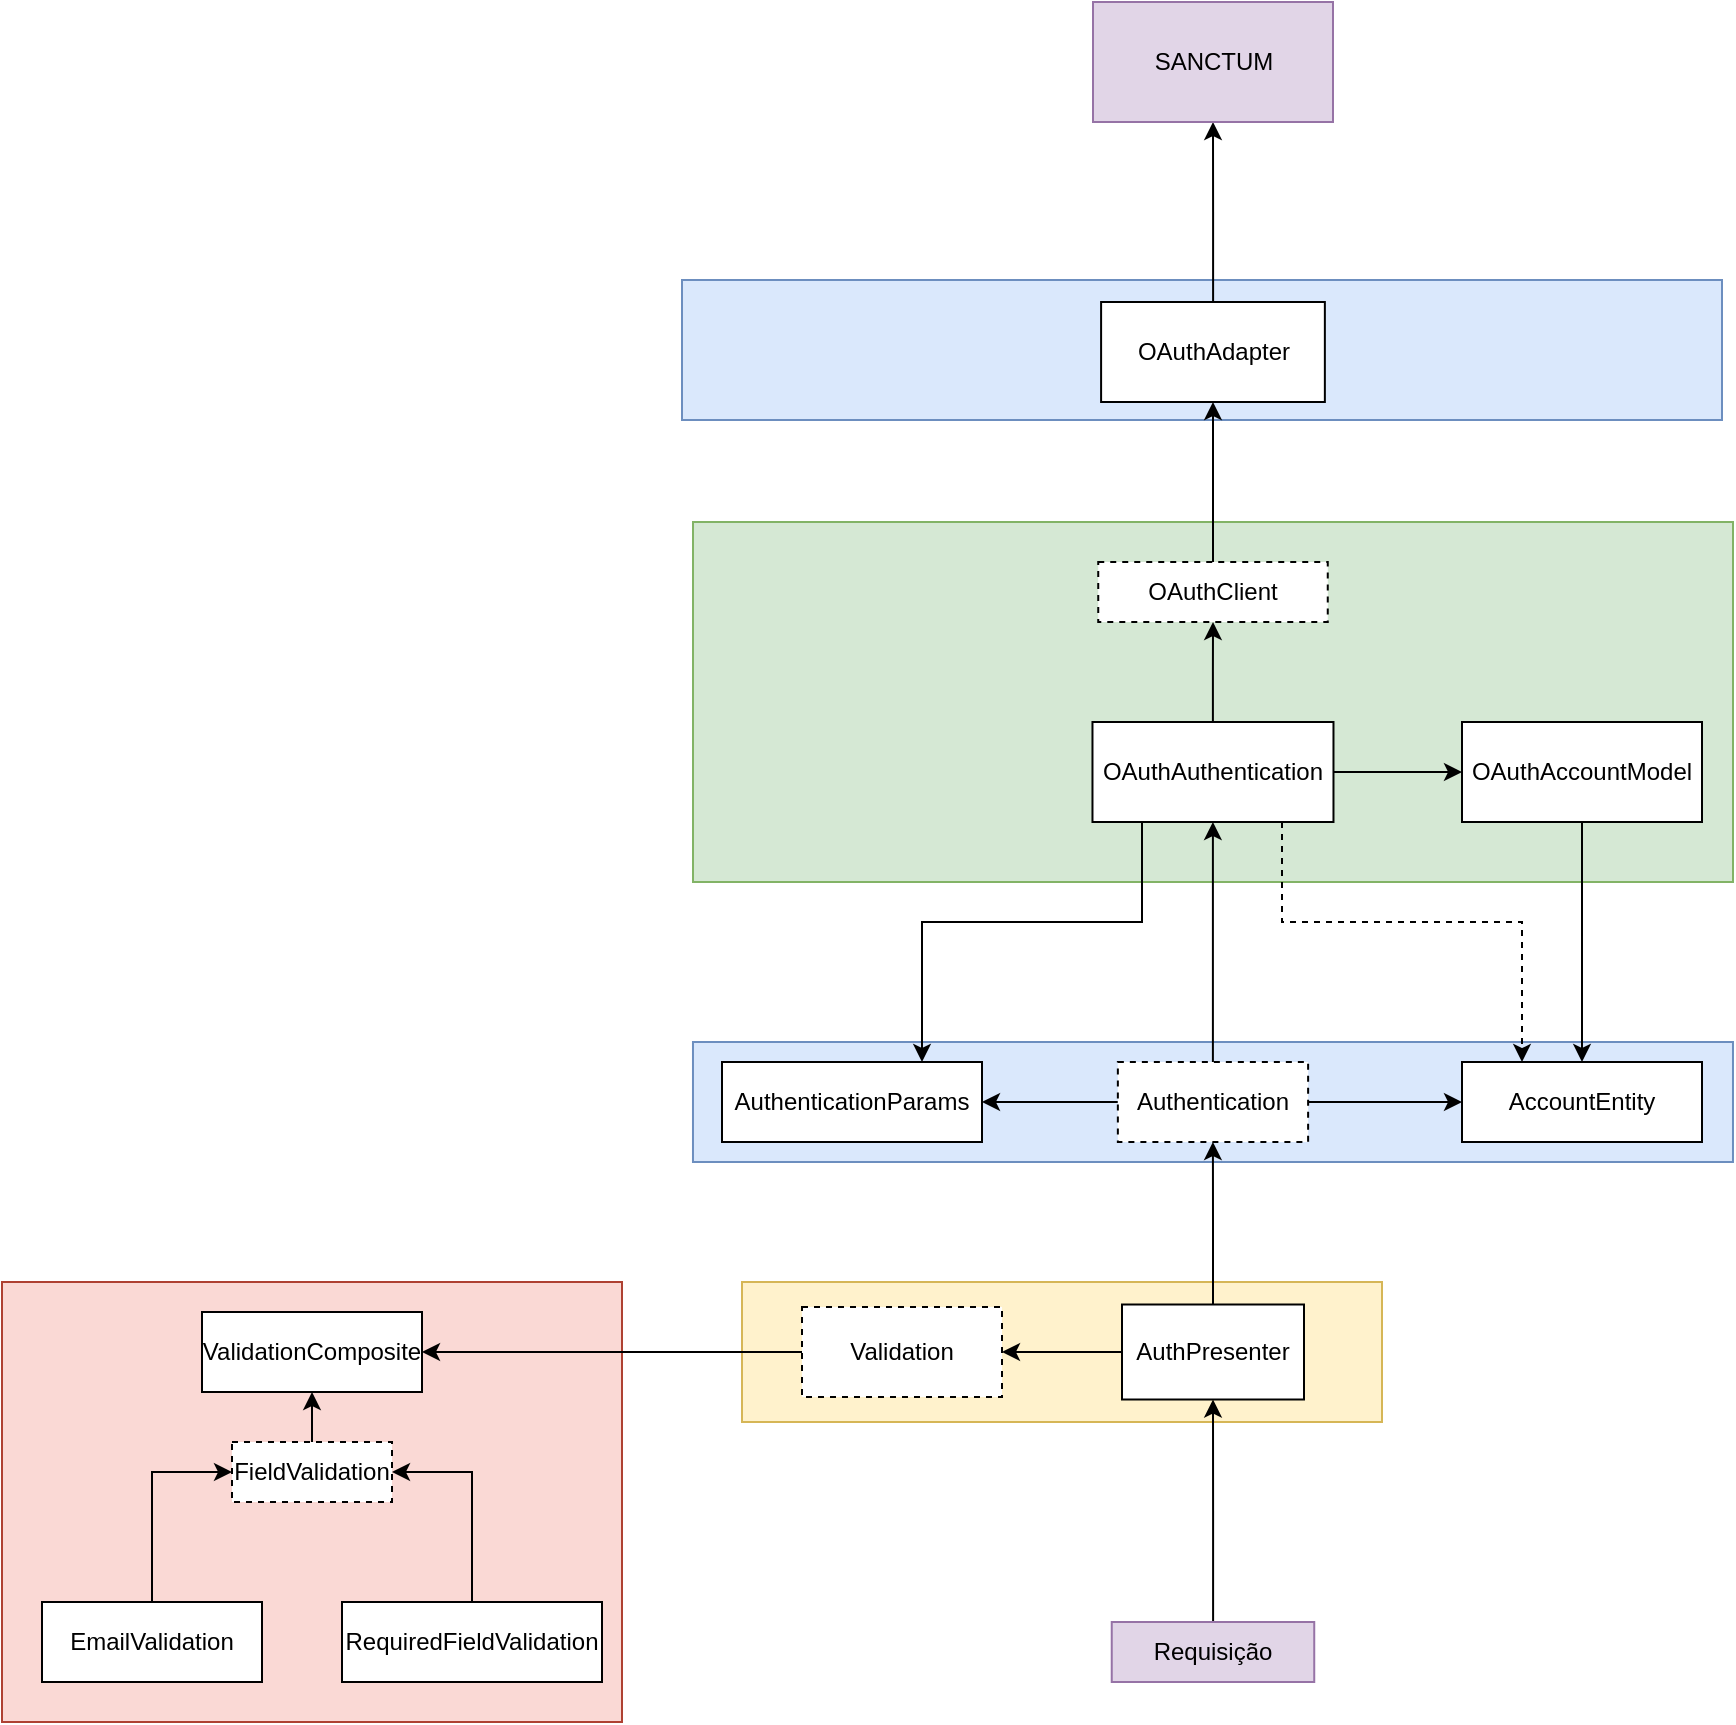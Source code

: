 <mxfile version="20.5.1" type="device"><diagram id="N_hM7u4lbFC8YK3ZaVs8" name="Página-1"><mxGraphModel dx="3773" dy="2340" grid="1" gridSize="10" guides="1" tooltips="1" connect="1" arrows="1" fold="1" page="1" pageScale="1" pageWidth="827" pageHeight="1169" math="0" shadow="0"><root><mxCell id="0"/><mxCell id="1" parent="0"/><mxCell id="5XU99zTaak91D_BZ07qz-51" value="" style="rounded=0;whiteSpace=wrap;html=1;strokeColor=#6c8ebf;fillColor=#dae8fc;" vertex="1" parent="1"><mxGeometry x="240" y="69" width="520" height="70" as="geometry"/></mxCell><mxCell id="5XU99zTaak91D_BZ07qz-42" value="" style="rounded=0;whiteSpace=wrap;html=1;strokeColor=#82b366;fillColor=#d5e8d4;" vertex="1" parent="1"><mxGeometry x="245.5" y="190" width="520" height="180" as="geometry"/></mxCell><mxCell id="5XU99zTaak91D_BZ07qz-9" value="" style="rounded=0;whiteSpace=wrap;html=1;strokeColor=#d6b656;fillColor=#fff2cc;" vertex="1" parent="1"><mxGeometry x="270" y="570" width="320" height="70" as="geometry"/></mxCell><mxCell id="5XU99zTaak91D_BZ07qz-10" value="" style="rounded=0;whiteSpace=wrap;html=1;strokeColor=#ae4132;fillColor=#fad9d5;" vertex="1" parent="1"><mxGeometry x="-100" y="570" width="310" height="220" as="geometry"/></mxCell><mxCell id="5XU99zTaak91D_BZ07qz-11" value="" style="rounded=0;whiteSpace=wrap;html=1;strokeColor=#6c8ebf;fillColor=#dae8fc;" vertex="1" parent="1"><mxGeometry x="245.49" y="450" width="520" height="60" as="geometry"/></mxCell><mxCell id="5XU99zTaak91D_BZ07qz-14" style="edgeStyle=orthogonalEdgeStyle;rounded=0;orthogonalLoop=1;jettySize=auto;html=1;" edge="1" parent="1" source="5XU99zTaak91D_BZ07qz-12" target="5XU99zTaak91D_BZ07qz-13"><mxGeometry relative="1" as="geometry"/></mxCell><mxCell id="5XU99zTaak91D_BZ07qz-12" value="&lt;div&gt;Requisição&lt;/div&gt;" style="rounded=0;whiteSpace=wrap;html=1;fillColor=#e1d5e7;strokeColor=#9673a6;" vertex="1" parent="1"><mxGeometry x="454.87" y="740" width="101.25" height="30" as="geometry"/></mxCell><mxCell id="5XU99zTaak91D_BZ07qz-16" style="edgeStyle=orthogonalEdgeStyle;rounded=0;orthogonalLoop=1;jettySize=auto;html=1;" edge="1" parent="1" source="5XU99zTaak91D_BZ07qz-13" target="5XU99zTaak91D_BZ07qz-15"><mxGeometry relative="1" as="geometry"/></mxCell><mxCell id="5XU99zTaak91D_BZ07qz-34" style="edgeStyle=orthogonalEdgeStyle;rounded=0;orthogonalLoop=1;jettySize=auto;html=1;" edge="1" parent="1" source="5XU99zTaak91D_BZ07qz-13" target="5XU99zTaak91D_BZ07qz-30"><mxGeometry relative="1" as="geometry"/></mxCell><mxCell id="5XU99zTaak91D_BZ07qz-13" value="&lt;div&gt;AuthPresenter&lt;/div&gt;" style="rounded=0;whiteSpace=wrap;html=1;" vertex="1" parent="1"><mxGeometry x="460" y="581.25" width="91" height="47.5" as="geometry"/></mxCell><mxCell id="5XU99zTaak91D_BZ07qz-18" style="edgeStyle=orthogonalEdgeStyle;rounded=0;orthogonalLoop=1;jettySize=auto;html=1;" edge="1" parent="1" source="5XU99zTaak91D_BZ07qz-15" target="5XU99zTaak91D_BZ07qz-17"><mxGeometry relative="1" as="geometry"/></mxCell><mxCell id="5XU99zTaak91D_BZ07qz-15" value="&lt;div&gt;Validation&lt;/div&gt;" style="rounded=0;whiteSpace=wrap;html=1;dashed=1;" vertex="1" parent="1"><mxGeometry x="300" y="582.5" width="100" height="45" as="geometry"/></mxCell><mxCell id="5XU99zTaak91D_BZ07qz-17" value="ValidationComposite" style="rounded=0;whiteSpace=wrap;html=1;" vertex="1" parent="1"><mxGeometry y="585" width="110" height="40" as="geometry"/></mxCell><mxCell id="5XU99zTaak91D_BZ07qz-29" style="edgeStyle=orthogonalEdgeStyle;rounded=0;orthogonalLoop=1;jettySize=auto;html=1;" edge="1" parent="1" source="5XU99zTaak91D_BZ07qz-20" target="5XU99zTaak91D_BZ07qz-17"><mxGeometry relative="1" as="geometry"/></mxCell><mxCell id="5XU99zTaak91D_BZ07qz-20" value="FieldValidation" style="rounded=0;whiteSpace=wrap;html=1;dashed=1;" vertex="1" parent="1"><mxGeometry x="15" y="650" width="80" height="30" as="geometry"/></mxCell><mxCell id="5XU99zTaak91D_BZ07qz-26" style="edgeStyle=orthogonalEdgeStyle;rounded=0;orthogonalLoop=1;jettySize=auto;html=1;entryX=0;entryY=0.5;entryDx=0;entryDy=0;" edge="1" parent="1" source="5XU99zTaak91D_BZ07qz-21" target="5XU99zTaak91D_BZ07qz-20"><mxGeometry relative="1" as="geometry"/></mxCell><mxCell id="5XU99zTaak91D_BZ07qz-21" value="EmailValidation" style="rounded=0;whiteSpace=wrap;html=1;" vertex="1" parent="1"><mxGeometry x="-80" y="730" width="110" height="40" as="geometry"/></mxCell><mxCell id="5XU99zTaak91D_BZ07qz-27" style="edgeStyle=orthogonalEdgeStyle;rounded=0;orthogonalLoop=1;jettySize=auto;html=1;entryX=1;entryY=0.5;entryDx=0;entryDy=0;" edge="1" parent="1" source="5XU99zTaak91D_BZ07qz-22" target="5XU99zTaak91D_BZ07qz-20"><mxGeometry relative="1" as="geometry"/></mxCell><mxCell id="5XU99zTaak91D_BZ07qz-22" value="&lt;br&gt;&lt;div&gt;RequiredFieldValidation&lt;/div&gt;&lt;div&gt;&lt;br&gt;&lt;/div&gt;" style="rounded=0;whiteSpace=wrap;html=1;" vertex="1" parent="1"><mxGeometry x="70" y="730" width="130" height="40" as="geometry"/></mxCell><mxCell id="5XU99zTaak91D_BZ07qz-35" style="edgeStyle=orthogonalEdgeStyle;rounded=0;orthogonalLoop=1;jettySize=auto;html=1;" edge="1" parent="1" source="5XU99zTaak91D_BZ07qz-30" target="5XU99zTaak91D_BZ07qz-31"><mxGeometry relative="1" as="geometry"/></mxCell><mxCell id="5XU99zTaak91D_BZ07qz-36" style="edgeStyle=orthogonalEdgeStyle;rounded=0;orthogonalLoop=1;jettySize=auto;html=1;" edge="1" parent="1" source="5XU99zTaak91D_BZ07qz-30" target="5XU99zTaak91D_BZ07qz-32"><mxGeometry relative="1" as="geometry"/></mxCell><mxCell id="5XU99zTaak91D_BZ07qz-45" style="edgeStyle=orthogonalEdgeStyle;rounded=0;orthogonalLoop=1;jettySize=auto;html=1;" edge="1" parent="1" source="5XU99zTaak91D_BZ07qz-30" target="5XU99zTaak91D_BZ07qz-38"><mxGeometry relative="1" as="geometry"/></mxCell><mxCell id="5XU99zTaak91D_BZ07qz-30" value="Authentication" style="rounded=0;whiteSpace=wrap;html=1;dashed=1;" vertex="1" parent="1"><mxGeometry x="457.93" y="460" width="95.13" height="40" as="geometry"/></mxCell><mxCell id="5XU99zTaak91D_BZ07qz-31" value="AuthenticationParams" style="rounded=0;whiteSpace=wrap;html=1;" vertex="1" parent="1"><mxGeometry x="260" y="460" width="130" height="40" as="geometry"/></mxCell><mxCell id="5XU99zTaak91D_BZ07qz-32" value="AccountEntity" style="rounded=0;whiteSpace=wrap;html=1;" vertex="1" parent="1"><mxGeometry x="630" y="460" width="120" height="40" as="geometry"/></mxCell><mxCell id="5XU99zTaak91D_BZ07qz-43" style="edgeStyle=orthogonalEdgeStyle;rounded=0;orthogonalLoop=1;jettySize=auto;html=1;" edge="1" parent="1" source="5XU99zTaak91D_BZ07qz-38" target="5XU99zTaak91D_BZ07qz-39"><mxGeometry relative="1" as="geometry"/></mxCell><mxCell id="5XU99zTaak91D_BZ07qz-46" style="edgeStyle=orthogonalEdgeStyle;rounded=0;orthogonalLoop=1;jettySize=auto;html=1;" edge="1" parent="1" source="5XU99zTaak91D_BZ07qz-38" target="5XU99zTaak91D_BZ07qz-31"><mxGeometry relative="1" as="geometry"><Array as="points"><mxPoint x="470" y="390"/><mxPoint x="360" y="390"/></Array></mxGeometry></mxCell><mxCell id="5XU99zTaak91D_BZ07qz-47" style="edgeStyle=orthogonalEdgeStyle;rounded=0;orthogonalLoop=1;jettySize=auto;html=1;entryX=0.25;entryY=0;entryDx=0;entryDy=0;dashed=1;" edge="1" parent="1" source="5XU99zTaak91D_BZ07qz-38" target="5XU99zTaak91D_BZ07qz-32"><mxGeometry relative="1" as="geometry"><Array as="points"><mxPoint x="540" y="390"/><mxPoint x="660" y="390"/></Array></mxGeometry></mxCell><mxCell id="5XU99zTaak91D_BZ07qz-49" style="edgeStyle=orthogonalEdgeStyle;rounded=0;orthogonalLoop=1;jettySize=auto;html=1;entryX=0.5;entryY=1;entryDx=0;entryDy=0;" edge="1" parent="1" source="5XU99zTaak91D_BZ07qz-38" target="5XU99zTaak91D_BZ07qz-48"><mxGeometry relative="1" as="geometry"/></mxCell><mxCell id="5XU99zTaak91D_BZ07qz-38" value="OAuthAuthentication" style="rounded=0;whiteSpace=wrap;html=1;" vertex="1" parent="1"><mxGeometry x="445.24" y="290" width="120.5" height="50" as="geometry"/></mxCell><mxCell id="5XU99zTaak91D_BZ07qz-44" style="edgeStyle=orthogonalEdgeStyle;rounded=0;orthogonalLoop=1;jettySize=auto;html=1;" edge="1" parent="1" source="5XU99zTaak91D_BZ07qz-39" target="5XU99zTaak91D_BZ07qz-32"><mxGeometry relative="1" as="geometry"/></mxCell><mxCell id="5XU99zTaak91D_BZ07qz-39" value="OAuthAccountModel" style="rounded=0;whiteSpace=wrap;html=1;" vertex="1" parent="1"><mxGeometry x="630" y="290" width="120" height="50" as="geometry"/></mxCell><mxCell id="5XU99zTaak91D_BZ07qz-53" style="edgeStyle=orthogonalEdgeStyle;rounded=0;orthogonalLoop=1;jettySize=auto;html=1;entryX=0.5;entryY=1;entryDx=0;entryDy=0;" edge="1" parent="1" source="5XU99zTaak91D_BZ07qz-48" target="5XU99zTaak91D_BZ07qz-52"><mxGeometry relative="1" as="geometry"/></mxCell><mxCell id="5XU99zTaak91D_BZ07qz-48" value="&lt;br&gt;&lt;div&gt;OAuthClient&lt;/div&gt;&lt;div&gt;&lt;br&gt;&lt;/div&gt;" style="rounded=0;whiteSpace=wrap;html=1;dashed=1;" vertex="1" parent="1"><mxGeometry x="448.12" y="210" width="114.76" height="30" as="geometry"/></mxCell><mxCell id="5XU99zTaak91D_BZ07qz-55" style="edgeStyle=orthogonalEdgeStyle;rounded=0;orthogonalLoop=1;jettySize=auto;html=1;" edge="1" parent="1" source="5XU99zTaak91D_BZ07qz-52" target="5XU99zTaak91D_BZ07qz-54"><mxGeometry relative="1" as="geometry"/></mxCell><mxCell id="5XU99zTaak91D_BZ07qz-52" value="&lt;div&gt;OAuthAdapter&lt;/div&gt;" style="rounded=0;whiteSpace=wrap;html=1;" vertex="1" parent="1"><mxGeometry x="449.55" y="80" width="111.88" height="50" as="geometry"/></mxCell><mxCell id="5XU99zTaak91D_BZ07qz-54" value="&lt;br&gt;&lt;div&gt;SANCTUM&lt;/div&gt;&lt;div&gt;&lt;br&gt;&lt;/div&gt;" style="rounded=0;whiteSpace=wrap;html=1;strokeColor=#9673a6;fillColor=#e1d5e7;" vertex="1" parent="1"><mxGeometry x="445.5" y="-70" width="120" height="60" as="geometry"/></mxCell></root></mxGraphModel></diagram></mxfile>